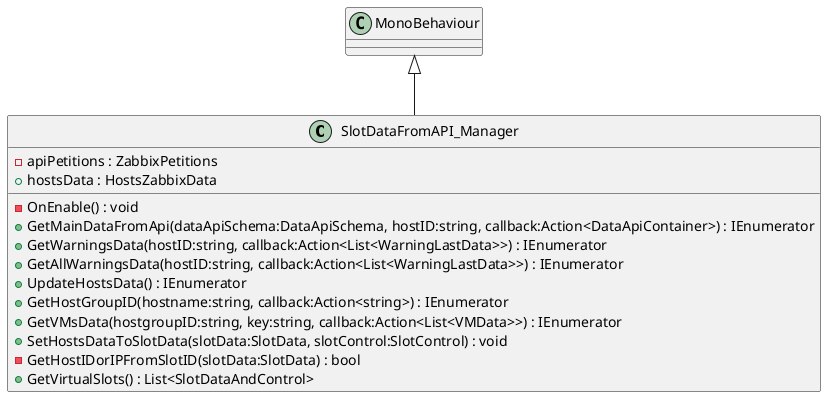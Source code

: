 @startuml
class SlotDataFromAPI_Manager {
    - apiPetitions : ZabbixPetitions
    + hostsData : HostsZabbixData
    - OnEnable() : void
    + GetMainDataFromApi(dataApiSchema:DataApiSchema, hostID:string, callback:Action<DataApiContainer>) : IEnumerator
    + GetWarningsData(hostID:string, callback:Action<List<WarningLastData>>) : IEnumerator
    + GetAllWarningsData(hostID:string, callback:Action<List<WarningLastData>>) : IEnumerator
    + UpdateHostsData() : IEnumerator
    + GetHostGroupID(hostname:string, callback:Action<string>) : IEnumerator
    + GetVMsData(hostgroupID:string, key:string, callback:Action<List<VMData>>) : IEnumerator
    + SetHostsDataToSlotData(slotData:SlotData, slotControl:SlotControl) : void
    - GetHostIDorIPFromSlotID(slotData:SlotData) : bool
    + GetVirtualSlots() : List<SlotDataAndControl>
}
MonoBehaviour <|-- SlotDataFromAPI_Manager
@enduml
